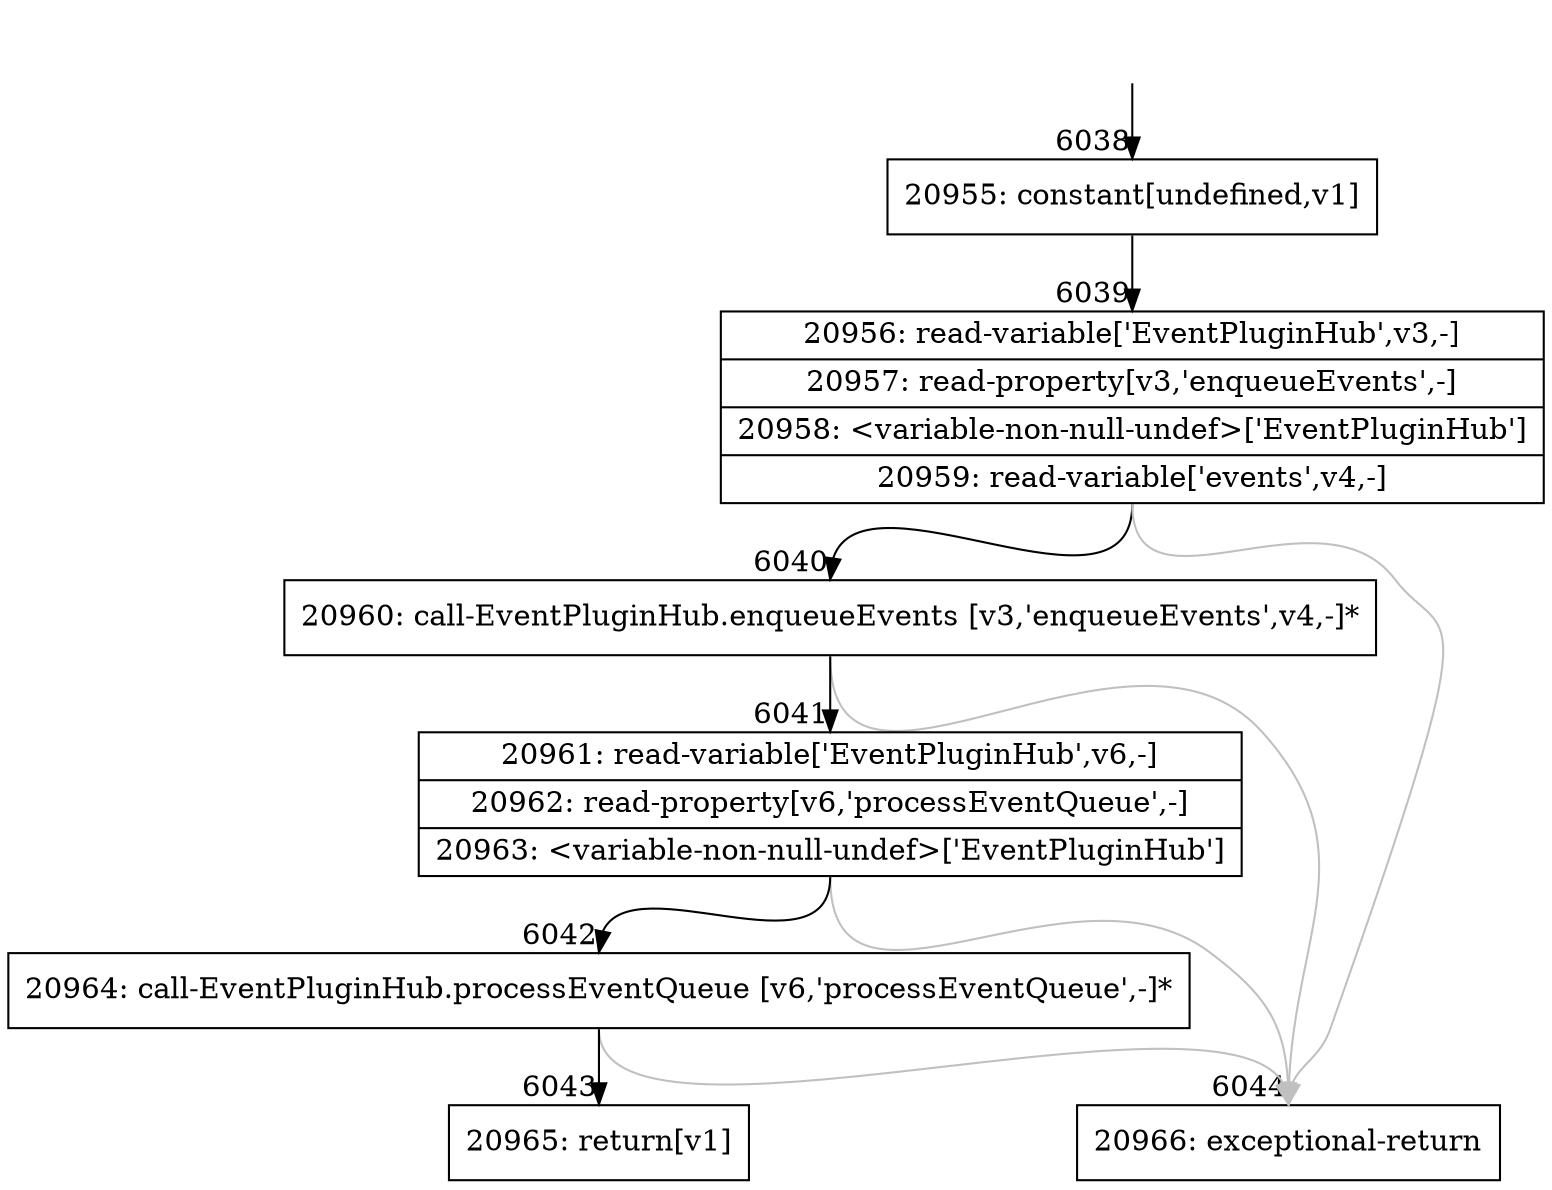 digraph {
rankdir="TD"
BB_entry410[shape=none,label=""];
BB_entry410 -> BB6038 [tailport=s, headport=n, headlabel="    6038"]
BB6038 [shape=record label="{20955: constant[undefined,v1]}" ] 
BB6038 -> BB6039 [tailport=s, headport=n, headlabel="      6039"]
BB6039 [shape=record label="{20956: read-variable['EventPluginHub',v3,-]|20957: read-property[v3,'enqueueEvents',-]|20958: \<variable-non-null-undef\>['EventPluginHub']|20959: read-variable['events',v4,-]}" ] 
BB6039 -> BB6040 [tailport=s, headport=n, headlabel="      6040"]
BB6039 -> BB6044 [tailport=s, headport=n, color=gray, headlabel="      6044"]
BB6040 [shape=record label="{20960: call-EventPluginHub.enqueueEvents [v3,'enqueueEvents',v4,-]*}" ] 
BB6040 -> BB6041 [tailport=s, headport=n, headlabel="      6041"]
BB6040 -> BB6044 [tailport=s, headport=n, color=gray]
BB6041 [shape=record label="{20961: read-variable['EventPluginHub',v6,-]|20962: read-property[v6,'processEventQueue',-]|20963: \<variable-non-null-undef\>['EventPluginHub']}" ] 
BB6041 -> BB6042 [tailport=s, headport=n, headlabel="      6042"]
BB6041 -> BB6044 [tailport=s, headport=n, color=gray]
BB6042 [shape=record label="{20964: call-EventPluginHub.processEventQueue [v6,'processEventQueue',-]*}" ] 
BB6042 -> BB6043 [tailport=s, headport=n, headlabel="      6043"]
BB6042 -> BB6044 [tailport=s, headport=n, color=gray]
BB6043 [shape=record label="{20965: return[v1]}" ] 
BB6044 [shape=record label="{20966: exceptional-return}" ] 
//#$~ 10711
}
